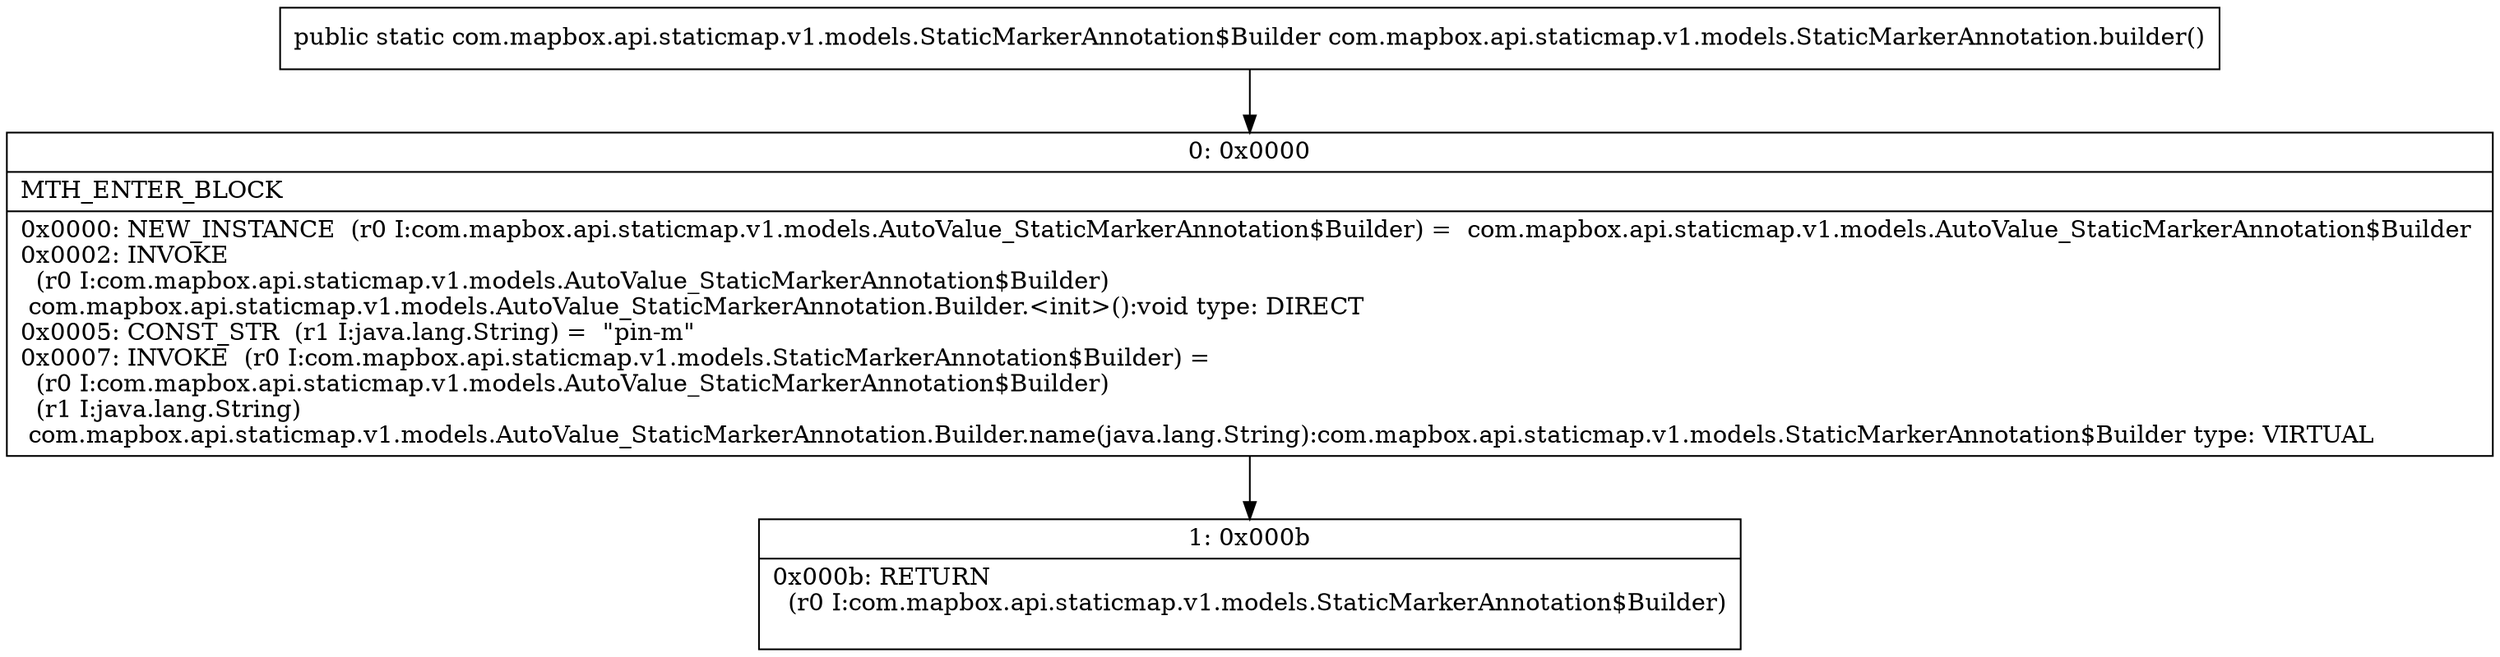 digraph "CFG forcom.mapbox.api.staticmap.v1.models.StaticMarkerAnnotation.builder()Lcom\/mapbox\/api\/staticmap\/v1\/models\/StaticMarkerAnnotation$Builder;" {
Node_0 [shape=record,label="{0\:\ 0x0000|MTH_ENTER_BLOCK\l|0x0000: NEW_INSTANCE  (r0 I:com.mapbox.api.staticmap.v1.models.AutoValue_StaticMarkerAnnotation$Builder) =  com.mapbox.api.staticmap.v1.models.AutoValue_StaticMarkerAnnotation$Builder \l0x0002: INVOKE  \l  (r0 I:com.mapbox.api.staticmap.v1.models.AutoValue_StaticMarkerAnnotation$Builder)\l com.mapbox.api.staticmap.v1.models.AutoValue_StaticMarkerAnnotation.Builder.\<init\>():void type: DIRECT \l0x0005: CONST_STR  (r1 I:java.lang.String) =  \"pin\-m\" \l0x0007: INVOKE  (r0 I:com.mapbox.api.staticmap.v1.models.StaticMarkerAnnotation$Builder) = \l  (r0 I:com.mapbox.api.staticmap.v1.models.AutoValue_StaticMarkerAnnotation$Builder)\l  (r1 I:java.lang.String)\l com.mapbox.api.staticmap.v1.models.AutoValue_StaticMarkerAnnotation.Builder.name(java.lang.String):com.mapbox.api.staticmap.v1.models.StaticMarkerAnnotation$Builder type: VIRTUAL \l}"];
Node_1 [shape=record,label="{1\:\ 0x000b|0x000b: RETURN  \l  (r0 I:com.mapbox.api.staticmap.v1.models.StaticMarkerAnnotation$Builder)\l \l}"];
MethodNode[shape=record,label="{public static com.mapbox.api.staticmap.v1.models.StaticMarkerAnnotation$Builder com.mapbox.api.staticmap.v1.models.StaticMarkerAnnotation.builder() }"];
MethodNode -> Node_0;
Node_0 -> Node_1;
}

